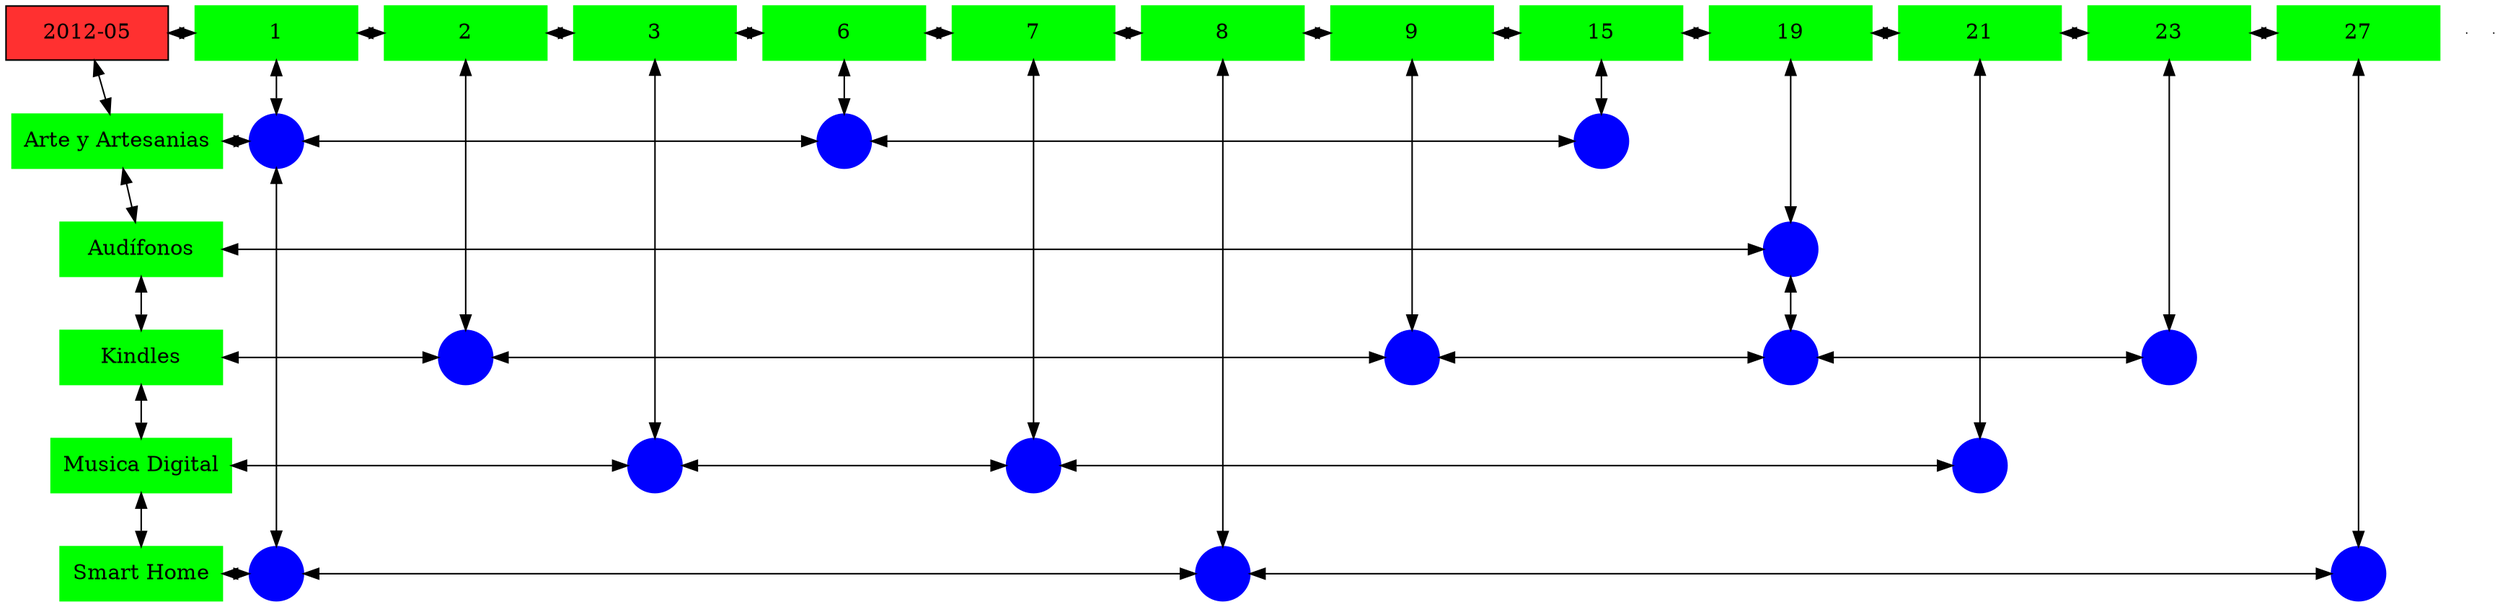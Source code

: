 digraph G{
node[shape="box"];
nodeMt[ label = "2012-05", width = 1.5, style = filled, fillcolor = firebrick1, group = 1 ];
e0[ shape = point, width = 0 ];
e1[ shape = point, width = 0 ];
node0xc001eca280[label="1",color=green,style =filled,width = 1.5 group=1];
nodeMt->node0xc001eca280[dir="both"];
{rank=same;nodeMt;node0xc001eca280;}
node0xc002002230[label="2",color=green,style =filled,width = 1.5 group=2];
node0xc001eca280->node0xc002002230[dir="both"];
{rank=same;node0xc001eca280;node0xc002002230;}
node0xc001f4bc20[label="3",color=green,style =filled,width = 1.5 group=3];
node0xc002002230->node0xc001f4bc20[dir="both"];
{rank=same;node0xc002002230;node0xc001f4bc20;}
node0xc00206d950[label="6",color=green,style =filled,width = 1.5 group=6];
node0xc001f4bc20->node0xc00206d950[dir="both"];
{rank=same;node0xc001f4bc20;node0xc00206d950;}
node0xc00200edc0[label="7",color=green,style =filled,width = 1.5 group=7];
node0xc00206d950->node0xc00200edc0[dir="both"];
{rank=same;node0xc00206d950;node0xc00200edc0;}
node0xc002239950[label="8",color=green,style =filled,width = 1.5 group=8];
node0xc00200edc0->node0xc002239950[dir="both"];
{rank=same;node0xc00200edc0;node0xc002239950;}
node0xc0022cd270[label="9",color=green,style =filled,width = 1.5 group=9];
node0xc002239950->node0xc0022cd270[dir="both"];
{rank=same;node0xc002239950;node0xc0022cd270;}
node0xc001f92e60[label="15",color=green,style =filled,width = 1.5 group=15];
node0xc0022cd270->node0xc001f92e60[dir="both"];
{rank=same;node0xc0022cd270;node0xc001f92e60;}
node0xc001e2c910[label="19",color=green,style =filled,width = 1.5 group=19];
node0xc001f92e60->node0xc001e2c910[dir="both"];
{rank=same;node0xc001f92e60;node0xc001e2c910;}
node0xc0021da460[label="21",color=green,style =filled,width = 1.5 group=21];
node0xc001e2c910->node0xc0021da460[dir="both"];
{rank=same;node0xc001e2c910;node0xc0021da460;}
node0xc001e3f6d0[label="23",color=green,style =filled,width = 1.5 group=23];
node0xc0021da460->node0xc001e3f6d0[dir="both"];
{rank=same;node0xc0021da460;node0xc001e3f6d0;}
node0xc001f10280[label="27",color=green,style =filled,width = 1.5 group=27];
node0xc001e3f6d0->node0xc001f10280[dir="both"];
{rank=same;node0xc001e3f6d0;node0xc001f10280;}
node0xc001f92e10[label="Arte y Artesanias",color=green,style =filled width = 1.5 group=1];
node0xc002203080[label="",color=blue,style =filled, width = 0.5 group=1 shape=circle];
node0xc001f92e10->node0xc002203080[dir="both"];
{rank=same;node0xc001f92e10;node0xc002203080;}
node0xc00207a280[label="",color=blue,style =filled, width = 0.5 group=6 shape=circle];
node0xc002203080->node0xc00207a280[dir="both"];
{rank=same;node0xc00207a280;node0xc002203080;}
node0xc001f89d80[label="",color=blue,style =filled, width = 0.5 group=15 shape=circle];
node0xc00207a280->node0xc001f89d80[dir="both"];
{rank=same;node0xc001f89d80;node0xc00207a280;}
node0xc0021b5360[label="Audífonos",color=green,style =filled width = 1.5 group=1];
node0xc0021adf80[label="",color=blue,style =filled, width = 0.5 group=19 shape=circle];
node0xc0021b5360->node0xc0021adf80[dir="both"];
{rank=same;node0xc0021b5360;node0xc0021adf80;}
node0xc001e2c8c0[label="Kindles",color=green,style =filled width = 1.5 group=1];
node0xc001ff9100[label="",color=blue,style =filled, width = 0.5 group=2 shape=circle];
node0xc001e2c8c0->node0xc001ff9100[dir="both"];
{rank=same;node0xc001e2c8c0;node0xc001ff9100;}
node0xc0022c7e80[label="",color=blue,style =filled, width = 0.5 group=9 shape=circle];
node0xc001ff9100->node0xc0022c7e80[dir="both"];
{rank=same;node0xc0022c7e80;node0xc001ff9100;}
node0xc001e2a500[label="",color=blue,style =filled, width = 0.5 group=19 shape=circle];
node0xc0022c7e80->node0xc001e2a500[dir="both"];
{rank=same;node0xc001e2a500;node0xc0022c7e80;}
node0xc001e2bd80[label="",color=blue,style =filled, width = 0.5 group=23 shape=circle];
node0xc001e2a500->node0xc001e2bd80[dir="both"];
{rank=same;node0xc001e2bd80;node0xc001e2a500;}
node0xc001f4bbd0[label="Musica Digital",color=green,style =filled width = 1.5 group=1];
node0xc002065000[label="",color=blue,style =filled, width = 0.5 group=3 shape=circle];
node0xc001f4bbd0->node0xc002065000[dir="both"];
{rank=same;node0xc001f4bbd0;node0xc002065000;}
node0xc00200d100[label="",color=blue,style =filled, width = 0.5 group=7 shape=circle];
node0xc002065000->node0xc00200d100[dir="both"];
{rank=same;node0xc00200d100;node0xc002065000;}
node0xc0021d6880[label="",color=blue,style =filled, width = 0.5 group=21 shape=circle];
node0xc00200d100->node0xc0021d6880[dir="both"];
{rank=same;node0xc0021d6880;node0xc00200d100;}
node0xc001eca230[label="Smart Home",color=green,style =filled width = 1.5 group=1];
node0xc001ebdb80[label="",color=blue,style =filled, width = 0.5 group=1 shape=circle];
node0xc001eca230->node0xc001ebdb80[dir="both"];
{rank=same;node0xc001eca230;node0xc001ebdb80;}
node0xc002246300[label="",color=blue,style =filled, width = 0.5 group=8 shape=circle];
node0xc001ebdb80->node0xc002246300[dir="both"];
{rank=same;node0xc002246300;node0xc001ebdb80;}
node0xc001f01d80[label="",color=blue,style =filled, width = 0.5 group=27 shape=circle];
node0xc002246300->node0xc001f01d80[dir="both"];
{rank=same;node0xc001f01d80;node0xc002246300;}
node0xc001eca280->node0xc002203080[dir="both"];
node0xc002203080->node0xc001ebdb80[dir="both"];
node0xc002002230->node0xc001ff9100[dir="both"];
node0xc001f4bc20->node0xc002065000[dir="both"];
node0xc00206d950->node0xc00207a280[dir="both"];
node0xc00200edc0->node0xc00200d100[dir="both"];
node0xc002239950->node0xc002246300[dir="both"];
node0xc0022cd270->node0xc0022c7e80[dir="both"];
node0xc001f92e60->node0xc001f89d80[dir="both"];
node0xc001e2c910->node0xc0021adf80[dir="both"];
node0xc0021adf80->node0xc001e2a500[dir="both"];
node0xc0021da460->node0xc0021d6880[dir="both"];
node0xc001e3f6d0->node0xc001e2bd80[dir="both"];
node0xc001f10280->node0xc001f01d80[dir="both"];
nodeMt->node0xc001f92e10[dir="both"];
node0xc001f92e10->node0xc0021b5360[dir="both"];
node0xc0021b5360->node0xc001e2c8c0[dir="both"];
node0xc001e2c8c0->node0xc001f4bbd0[dir="both"];
node0xc001f4bbd0->node0xc001eca230[dir="both"];
}

